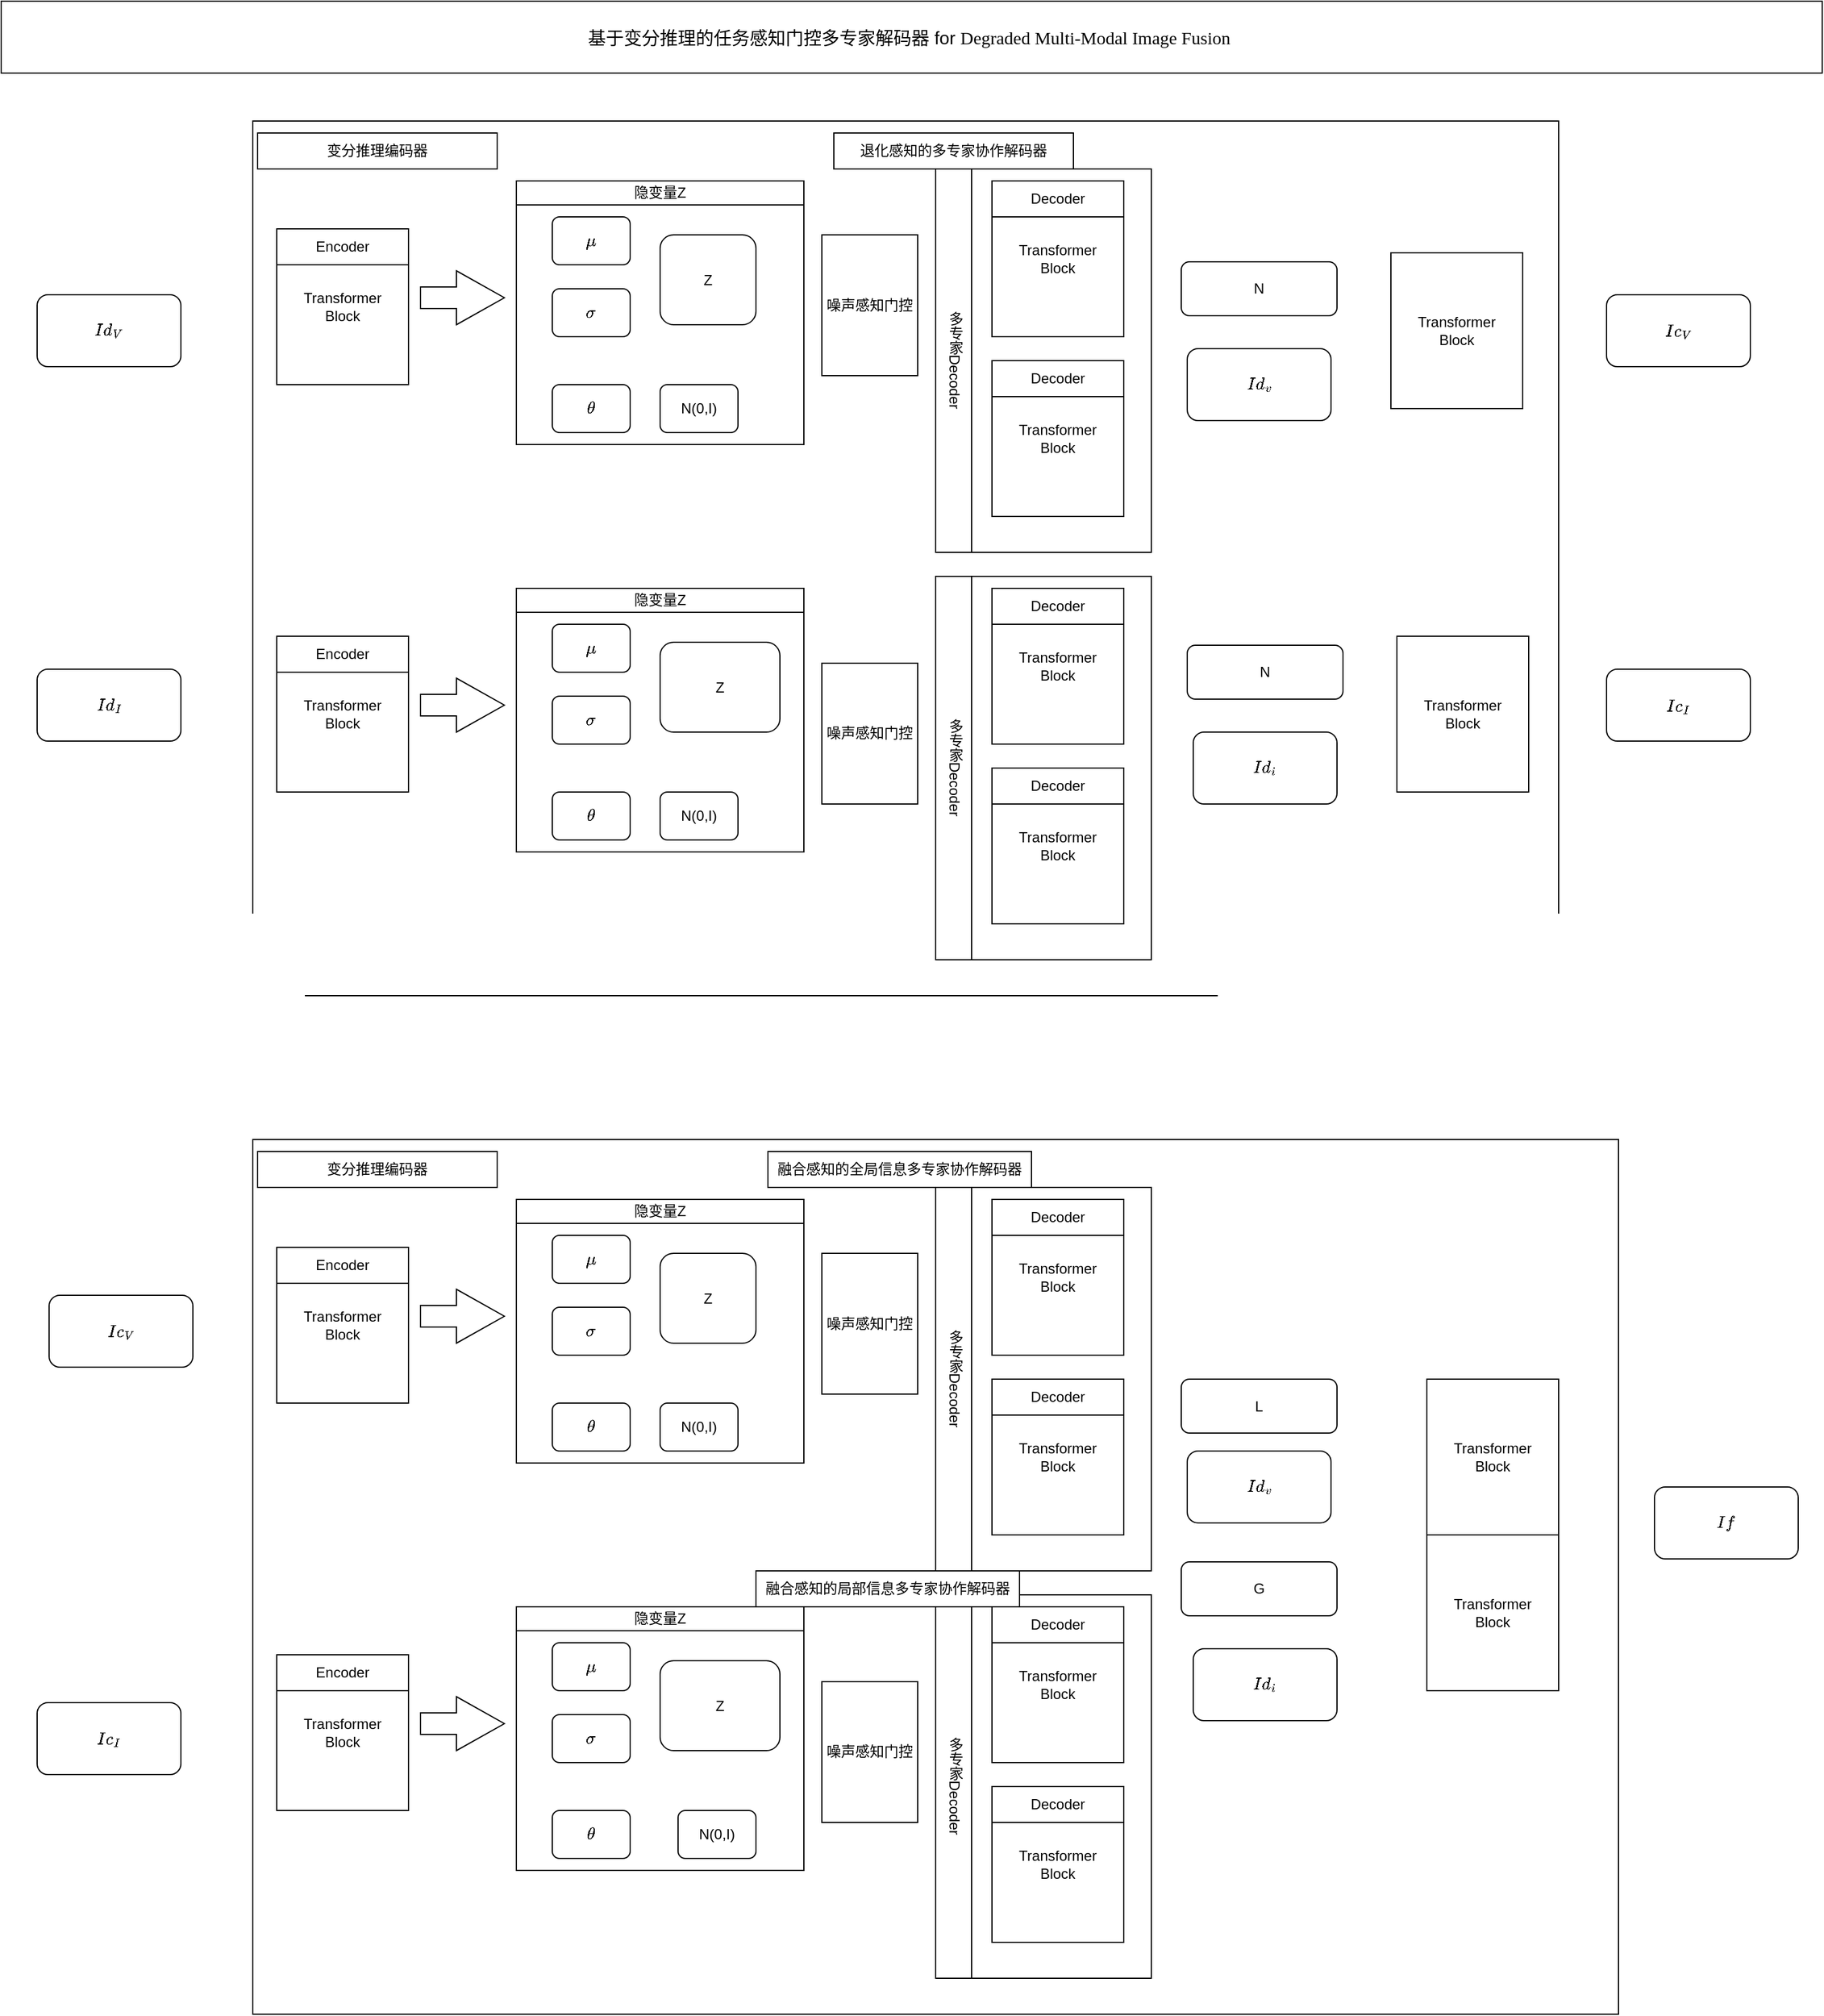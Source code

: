 <mxfile version="28.1.1">
  <diagram name="第 1 页" id="RGmQroDqB4q25eG4RAZ-">
    <mxGraphModel dx="1678" dy="2043" grid="1" gridSize="10" guides="1" tooltips="1" connect="1" arrows="1" fold="1" page="1" pageScale="1" pageWidth="827" pageHeight="1169" math="1" shadow="0">
      <root>
        <mxCell id="0" />
        <mxCell id="1" parent="0" />
        <mxCell id="-YEli1nWcmMKRqae06TI-6" value="$$Id_V$$" style="rounded=1;whiteSpace=wrap;html=1;" vertex="1" parent="1">
          <mxGeometry x="30" y="145" width="120" height="60" as="geometry" />
        </mxCell>
        <mxCell id="-YEli1nWcmMKRqae06TI-7" value="$$Id_I$$" style="rounded=1;whiteSpace=wrap;html=1;" vertex="1" parent="1">
          <mxGeometry x="30" y="457.5" width="120" height="60" as="geometry" />
        </mxCell>
        <mxCell id="-YEli1nWcmMKRqae06TI-8" value="" style="rounded=0;whiteSpace=wrap;html=1;" vertex="1" parent="1">
          <mxGeometry x="210" width="1090" height="730" as="geometry" />
        </mxCell>
        <mxCell id="-YEli1nWcmMKRqae06TI-9" value="退化感知的多专家协作解码器" style="rounded=0;whiteSpace=wrap;html=1;" vertex="1" parent="1">
          <mxGeometry x="695" y="10" width="200" height="30" as="geometry" />
        </mxCell>
        <mxCell id="-YEli1nWcmMKRqae06TI-10" value="Transformer&lt;br&gt;Block" style="rounded=0;whiteSpace=wrap;html=1;" vertex="1" parent="1">
          <mxGeometry x="230" y="90" width="110" height="130" as="geometry" />
        </mxCell>
        <mxCell id="-YEli1nWcmMKRqae06TI-11" value="Encoder" style="rounded=0;whiteSpace=wrap;html=1;" vertex="1" parent="1">
          <mxGeometry x="230" y="90" width="110" height="30" as="geometry" />
        </mxCell>
        <mxCell id="-YEli1nWcmMKRqae06TI-29" value="" style="rounded=0;whiteSpace=wrap;html=1;" vertex="1" parent="1">
          <mxGeometry x="430" y="50" width="240" height="220" as="geometry" />
        </mxCell>
        <mxCell id="-YEli1nWcmMKRqae06TI-14" value="Z" style="rounded=1;whiteSpace=wrap;html=1;" vertex="1" parent="1">
          <mxGeometry x="550" y="95" width="80" height="75" as="geometry" />
        </mxCell>
        <mxCell id="-YEli1nWcmMKRqae06TI-15" value="$$\mu$$" style="rounded=1;whiteSpace=wrap;html=1;" vertex="1" parent="1">
          <mxGeometry x="460" y="80" width="65" height="40" as="geometry" />
        </mxCell>
        <mxCell id="-YEli1nWcmMKRqae06TI-16" value="$$\sigma$$" style="rounded=1;whiteSpace=wrap;html=1;" vertex="1" parent="1">
          <mxGeometry x="460" y="140" width="65" height="40" as="geometry" />
        </mxCell>
        <mxCell id="-YEli1nWcmMKRqae06TI-18" value="N(0,I)" style="rounded=1;whiteSpace=wrap;html=1;" vertex="1" parent="1">
          <mxGeometry x="550" y="220" width="65" height="40" as="geometry" />
        </mxCell>
        <mxCell id="-YEli1nWcmMKRqae06TI-37" value="" style="rounded=0;whiteSpace=wrap;html=1;" vertex="1" parent="1">
          <mxGeometry x="780" y="40" width="180" height="320" as="geometry" />
        </mxCell>
        <mxCell id="-YEli1nWcmMKRqae06TI-23" value="Transformer&lt;br&gt;Block" style="rounded=0;whiteSpace=wrap;html=1;" vertex="1" parent="1">
          <mxGeometry x="827" y="50" width="110" height="130" as="geometry" />
        </mxCell>
        <mxCell id="-YEli1nWcmMKRqae06TI-24" value="Decoder" style="rounded=0;whiteSpace=wrap;html=1;" vertex="1" parent="1">
          <mxGeometry x="827" y="50" width="110" height="30" as="geometry" />
        </mxCell>
        <mxCell id="-YEli1nWcmMKRqae06TI-25" value="Transformer&lt;br&gt;Block" style="rounded=0;whiteSpace=wrap;html=1;" vertex="1" parent="1">
          <mxGeometry x="827" y="200" width="110" height="130" as="geometry" />
        </mxCell>
        <mxCell id="-YEli1nWcmMKRqae06TI-26" value="Decoder" style="rounded=0;whiteSpace=wrap;html=1;" vertex="1" parent="1">
          <mxGeometry x="827" y="200" width="110" height="30" as="geometry" />
        </mxCell>
        <mxCell id="-YEli1nWcmMKRqae06TI-27" value="$$\theta$$" style="rounded=1;whiteSpace=wrap;html=1;" vertex="1" parent="1">
          <mxGeometry x="460" y="220" width="65" height="40" as="geometry" />
        </mxCell>
        <mxCell id="-YEli1nWcmMKRqae06TI-30" value="隐变量Z" style="rounded=0;whiteSpace=wrap;html=1;" vertex="1" parent="1">
          <mxGeometry x="430" y="50" width="240" height="20" as="geometry" />
        </mxCell>
        <mxCell id="-YEli1nWcmMKRqae06TI-32" value="" style="html=1;shadow=0;dashed=0;align=center;verticalAlign=middle;shape=mxgraph.arrows2.arrow;dy=0.6;dx=40;notch=0;" vertex="1" parent="1">
          <mxGeometry x="350" y="125" width="70" height="45" as="geometry" />
        </mxCell>
        <mxCell id="-YEli1nWcmMKRqae06TI-38" value="多专家Decoder" style="rounded=0;whiteSpace=wrap;html=1;textDirection=vertical-lr;" vertex="1" parent="1">
          <mxGeometry x="780" y="40" width="30" height="320" as="geometry" />
        </mxCell>
        <mxCell id="-YEli1nWcmMKRqae06TI-54" value="Transformer&lt;br&gt;Block" style="rounded=0;whiteSpace=wrap;html=1;" vertex="1" parent="1">
          <mxGeometry x="230" y="430" width="110" height="130" as="geometry" />
        </mxCell>
        <mxCell id="-YEli1nWcmMKRqae06TI-55" value="Encoder" style="rounded=0;whiteSpace=wrap;html=1;" vertex="1" parent="1">
          <mxGeometry x="230" y="430" width="110" height="30" as="geometry" />
        </mxCell>
        <mxCell id="-YEli1nWcmMKRqae06TI-56" value="" style="rounded=0;whiteSpace=wrap;html=1;" vertex="1" parent="1">
          <mxGeometry x="430" y="390" width="240" height="220" as="geometry" />
        </mxCell>
        <mxCell id="-YEli1nWcmMKRqae06TI-57" value="Z" style="rounded=1;whiteSpace=wrap;html=1;" vertex="1" parent="1">
          <mxGeometry x="550" y="435" width="100" height="75" as="geometry" />
        </mxCell>
        <mxCell id="-YEli1nWcmMKRqae06TI-58" value="$$\mu$$" style="rounded=1;whiteSpace=wrap;html=1;" vertex="1" parent="1">
          <mxGeometry x="460" y="420" width="65" height="40" as="geometry" />
        </mxCell>
        <mxCell id="-YEli1nWcmMKRqae06TI-59" value="$$\sigma$$" style="rounded=1;whiteSpace=wrap;html=1;" vertex="1" parent="1">
          <mxGeometry x="460" y="480" width="65" height="40" as="geometry" />
        </mxCell>
        <mxCell id="-YEli1nWcmMKRqae06TI-60" value="N(0,I)" style="rounded=1;whiteSpace=wrap;html=1;" vertex="1" parent="1">
          <mxGeometry x="550" y="560" width="65" height="40" as="geometry" />
        </mxCell>
        <mxCell id="-YEli1nWcmMKRqae06TI-61" value="" style="rounded=0;whiteSpace=wrap;html=1;" vertex="1" parent="1">
          <mxGeometry x="780" y="380" width="180" height="320" as="geometry" />
        </mxCell>
        <mxCell id="-YEli1nWcmMKRqae06TI-62" value="Transformer&lt;br&gt;Block" style="rounded=0;whiteSpace=wrap;html=1;" vertex="1" parent="1">
          <mxGeometry x="827" y="390" width="110" height="130" as="geometry" />
        </mxCell>
        <mxCell id="-YEli1nWcmMKRqae06TI-63" value="Decoder" style="rounded=0;whiteSpace=wrap;html=1;" vertex="1" parent="1">
          <mxGeometry x="827" y="390" width="110" height="30" as="geometry" />
        </mxCell>
        <mxCell id="-YEli1nWcmMKRqae06TI-64" value="Transformer&lt;br&gt;Block" style="rounded=0;whiteSpace=wrap;html=1;" vertex="1" parent="1">
          <mxGeometry x="827" y="540" width="110" height="130" as="geometry" />
        </mxCell>
        <mxCell id="-YEli1nWcmMKRqae06TI-65" value="Decoder" style="rounded=0;whiteSpace=wrap;html=1;" vertex="1" parent="1">
          <mxGeometry x="827" y="540" width="110" height="30" as="geometry" />
        </mxCell>
        <mxCell id="-YEli1nWcmMKRqae06TI-66" value="$$\theta$$" style="rounded=1;whiteSpace=wrap;html=1;" vertex="1" parent="1">
          <mxGeometry x="460" y="560" width="65" height="40" as="geometry" />
        </mxCell>
        <mxCell id="-YEli1nWcmMKRqae06TI-67" value="隐变量Z" style="rounded=0;whiteSpace=wrap;html=1;" vertex="1" parent="1">
          <mxGeometry x="430" y="390" width="240" height="20" as="geometry" />
        </mxCell>
        <mxCell id="-YEli1nWcmMKRqae06TI-68" value="" style="html=1;shadow=0;dashed=0;align=center;verticalAlign=middle;shape=mxgraph.arrows2.arrow;dy=0.6;dx=40;notch=0;" vertex="1" parent="1">
          <mxGeometry x="350" y="465" width="70" height="45" as="geometry" />
        </mxCell>
        <mxCell id="-YEli1nWcmMKRqae06TI-70" value="多专家Decoder" style="rounded=0;whiteSpace=wrap;html=1;textDirection=vertical-lr;" vertex="1" parent="1">
          <mxGeometry x="780" y="380" width="30" height="320" as="geometry" />
        </mxCell>
        <mxCell id="-YEli1nWcmMKRqae06TI-71" value="N" style="rounded=1;whiteSpace=wrap;html=1;" vertex="1" parent="1">
          <mxGeometry x="985" y="117.5" width="130" height="45" as="geometry" />
        </mxCell>
        <mxCell id="-YEli1nWcmMKRqae06TI-72" value="$$Id_v$$" style="rounded=1;whiteSpace=wrap;html=1;" vertex="1" parent="1">
          <mxGeometry x="990" y="190" width="120" height="60" as="geometry" />
        </mxCell>
        <mxCell id="-YEli1nWcmMKRqae06TI-73" value="Transformer&lt;br&gt;Block" style="rounded=0;whiteSpace=wrap;html=1;" vertex="1" parent="1">
          <mxGeometry x="1160" y="110" width="110" height="130" as="geometry" />
        </mxCell>
        <mxCell id="-YEli1nWcmMKRqae06TI-75" value="N" style="rounded=1;whiteSpace=wrap;html=1;" vertex="1" parent="1">
          <mxGeometry x="990" y="437.5" width="130" height="45" as="geometry" />
        </mxCell>
        <mxCell id="-YEli1nWcmMKRqae06TI-76" value="$$Id_i$$" style="rounded=1;whiteSpace=wrap;html=1;" vertex="1" parent="1">
          <mxGeometry x="995" y="510" width="120" height="60" as="geometry" />
        </mxCell>
        <mxCell id="-YEli1nWcmMKRqae06TI-77" value="Transformer&lt;br&gt;Block" style="rounded=0;whiteSpace=wrap;html=1;" vertex="1" parent="1">
          <mxGeometry x="1165" y="430" width="110" height="130" as="geometry" />
        </mxCell>
        <mxCell id="-YEli1nWcmMKRqae06TI-78" value="$$Ic_V$$" style="rounded=1;whiteSpace=wrap;html=1;" vertex="1" parent="1">
          <mxGeometry x="1340" y="145" width="120" height="60" as="geometry" />
        </mxCell>
        <mxCell id="-YEli1nWcmMKRqae06TI-79" value="$$Ic_I$$" style="rounded=1;whiteSpace=wrap;html=1;" vertex="1" parent="1">
          <mxGeometry x="1340" y="457.5" width="120" height="60" as="geometry" />
        </mxCell>
        <mxCell id="-YEli1nWcmMKRqae06TI-80" value="噪声感知门控" style="rounded=0;whiteSpace=wrap;html=1;" vertex="1" parent="1">
          <mxGeometry x="685" y="95" width="80" height="117.5" as="geometry" />
        </mxCell>
        <mxCell id="-YEli1nWcmMKRqae06TI-81" value="噪声感知门控" style="rounded=0;whiteSpace=wrap;html=1;" vertex="1" parent="1">
          <mxGeometry x="685" y="452.5" width="80" height="117.5" as="geometry" />
        </mxCell>
        <mxCell id="-YEli1nWcmMKRqae06TI-85" value="&lt;font style=&quot;font-size: 15px;&quot;&gt;基于变分推理的任务感知门控多专家解码器 for&amp;nbsp;&lt;span style=&quot;font-family: NimbusRomNo9L-Medi; background-color: transparent; color: light-dark(rgb(0, 0, 0), rgb(255, 255, 255));&quot;&gt;Degraded Multi-Modal Image Fusion&lt;/span&gt;&lt;span style=&quot;background-color: transparent; color: light-dark(rgb(0, 0, 0), rgb(255, 255, 255));&quot;&gt;&amp;nbsp;&lt;/span&gt;&lt;/font&gt;" style="rounded=0;whiteSpace=wrap;html=1;" vertex="1" parent="1">
          <mxGeometry y="-100" width="1520" height="60" as="geometry" />
        </mxCell>
        <mxCell id="-YEli1nWcmMKRqae06TI-86" value="变分推理编码器" style="rounded=0;whiteSpace=wrap;html=1;" vertex="1" parent="1">
          <mxGeometry x="214" y="10" width="200" height="30" as="geometry" />
        </mxCell>
        <mxCell id="-YEli1nWcmMKRqae06TI-89" value="" style="rounded=0;whiteSpace=wrap;html=1;" vertex="1" parent="1">
          <mxGeometry x="210" y="850" width="1140" height="730" as="geometry" />
        </mxCell>
        <mxCell id="-YEli1nWcmMKRqae06TI-91" value="Transformer&lt;br&gt;Block" style="rounded=0;whiteSpace=wrap;html=1;" vertex="1" parent="1">
          <mxGeometry x="230" y="940" width="110" height="130" as="geometry" />
        </mxCell>
        <mxCell id="-YEli1nWcmMKRqae06TI-92" value="Encoder" style="rounded=0;whiteSpace=wrap;html=1;" vertex="1" parent="1">
          <mxGeometry x="230" y="940" width="110" height="30" as="geometry" />
        </mxCell>
        <mxCell id="-YEli1nWcmMKRqae06TI-93" value="" style="rounded=0;whiteSpace=wrap;html=1;" vertex="1" parent="1">
          <mxGeometry x="430" y="900" width="240" height="220" as="geometry" />
        </mxCell>
        <mxCell id="-YEli1nWcmMKRqae06TI-94" value="Z" style="rounded=1;whiteSpace=wrap;html=1;" vertex="1" parent="1">
          <mxGeometry x="550" y="945" width="80" height="75" as="geometry" />
        </mxCell>
        <mxCell id="-YEli1nWcmMKRqae06TI-95" value="$$\mu$$" style="rounded=1;whiteSpace=wrap;html=1;" vertex="1" parent="1">
          <mxGeometry x="460" y="930" width="65" height="40" as="geometry" />
        </mxCell>
        <mxCell id="-YEli1nWcmMKRqae06TI-96" value="$$\sigma$$" style="rounded=1;whiteSpace=wrap;html=1;" vertex="1" parent="1">
          <mxGeometry x="460" y="990" width="65" height="40" as="geometry" />
        </mxCell>
        <mxCell id="-YEli1nWcmMKRqae06TI-97" value="N(0,I)" style="rounded=1;whiteSpace=wrap;html=1;" vertex="1" parent="1">
          <mxGeometry x="550" y="1070" width="65" height="40" as="geometry" />
        </mxCell>
        <mxCell id="-YEli1nWcmMKRqae06TI-98" value="" style="rounded=0;whiteSpace=wrap;html=1;" vertex="1" parent="1">
          <mxGeometry x="780" y="890" width="180" height="320" as="geometry" />
        </mxCell>
        <mxCell id="-YEli1nWcmMKRqae06TI-99" value="Transformer&lt;br&gt;Block" style="rounded=0;whiteSpace=wrap;html=1;" vertex="1" parent="1">
          <mxGeometry x="827" y="900" width="110" height="130" as="geometry" />
        </mxCell>
        <mxCell id="-YEli1nWcmMKRqae06TI-100" value="Decoder" style="rounded=0;whiteSpace=wrap;html=1;" vertex="1" parent="1">
          <mxGeometry x="827" y="900" width="110" height="30" as="geometry" />
        </mxCell>
        <mxCell id="-YEli1nWcmMKRqae06TI-101" value="Transformer&lt;br&gt;Block" style="rounded=0;whiteSpace=wrap;html=1;" vertex="1" parent="1">
          <mxGeometry x="827" y="1050" width="110" height="130" as="geometry" />
        </mxCell>
        <mxCell id="-YEli1nWcmMKRqae06TI-102" value="Decoder" style="rounded=0;whiteSpace=wrap;html=1;" vertex="1" parent="1">
          <mxGeometry x="827" y="1050" width="110" height="30" as="geometry" />
        </mxCell>
        <mxCell id="-YEli1nWcmMKRqae06TI-103" value="$$\theta$$" style="rounded=1;whiteSpace=wrap;html=1;" vertex="1" parent="1">
          <mxGeometry x="460" y="1070" width="65" height="40" as="geometry" />
        </mxCell>
        <mxCell id="-YEli1nWcmMKRqae06TI-104" value="隐变量Z" style="rounded=0;whiteSpace=wrap;html=1;" vertex="1" parent="1">
          <mxGeometry x="430" y="900" width="240" height="20" as="geometry" />
        </mxCell>
        <mxCell id="-YEli1nWcmMKRqae06TI-105" value="" style="html=1;shadow=0;dashed=0;align=center;verticalAlign=middle;shape=mxgraph.arrows2.arrow;dy=0.6;dx=40;notch=0;" vertex="1" parent="1">
          <mxGeometry x="350" y="975" width="70" height="45" as="geometry" />
        </mxCell>
        <mxCell id="-YEli1nWcmMKRqae06TI-106" value="多专家Decoder" style="rounded=0;whiteSpace=wrap;html=1;textDirection=vertical-lr;" vertex="1" parent="1">
          <mxGeometry x="780" y="890" width="30" height="320" as="geometry" />
        </mxCell>
        <mxCell id="-YEli1nWcmMKRqae06TI-107" value="Transformer&lt;br&gt;Block" style="rounded=0;whiteSpace=wrap;html=1;" vertex="1" parent="1">
          <mxGeometry x="230" y="1280" width="110" height="130" as="geometry" />
        </mxCell>
        <mxCell id="-YEli1nWcmMKRqae06TI-108" value="Encoder" style="rounded=0;whiteSpace=wrap;html=1;" vertex="1" parent="1">
          <mxGeometry x="230" y="1280" width="110" height="30" as="geometry" />
        </mxCell>
        <mxCell id="-YEli1nWcmMKRqae06TI-109" value="" style="rounded=0;whiteSpace=wrap;html=1;" vertex="1" parent="1">
          <mxGeometry x="430" y="1240" width="240" height="220" as="geometry" />
        </mxCell>
        <mxCell id="-YEli1nWcmMKRqae06TI-110" value="Z" style="rounded=1;whiteSpace=wrap;html=1;" vertex="1" parent="1">
          <mxGeometry x="550" y="1285" width="100" height="75" as="geometry" />
        </mxCell>
        <mxCell id="-YEli1nWcmMKRqae06TI-111" value="$$\mu$$" style="rounded=1;whiteSpace=wrap;html=1;" vertex="1" parent="1">
          <mxGeometry x="460" y="1270" width="65" height="40" as="geometry" />
        </mxCell>
        <mxCell id="-YEli1nWcmMKRqae06TI-112" value="$$\sigma$$" style="rounded=1;whiteSpace=wrap;html=1;" vertex="1" parent="1">
          <mxGeometry x="460" y="1330" width="65" height="40" as="geometry" />
        </mxCell>
        <mxCell id="-YEli1nWcmMKRqae06TI-113" value="N(0,I)" style="rounded=1;whiteSpace=wrap;html=1;" vertex="1" parent="1">
          <mxGeometry x="565" y="1410" width="65" height="40" as="geometry" />
        </mxCell>
        <mxCell id="-YEli1nWcmMKRqae06TI-114" value="" style="rounded=0;whiteSpace=wrap;html=1;" vertex="1" parent="1">
          <mxGeometry x="780" y="1230" width="180" height="320" as="geometry" />
        </mxCell>
        <mxCell id="-YEli1nWcmMKRqae06TI-115" value="Transformer&lt;br&gt;Block" style="rounded=0;whiteSpace=wrap;html=1;" vertex="1" parent="1">
          <mxGeometry x="827" y="1240" width="110" height="130" as="geometry" />
        </mxCell>
        <mxCell id="-YEli1nWcmMKRqae06TI-116" value="Decoder" style="rounded=0;whiteSpace=wrap;html=1;" vertex="1" parent="1">
          <mxGeometry x="827" y="1240" width="110" height="30" as="geometry" />
        </mxCell>
        <mxCell id="-YEli1nWcmMKRqae06TI-117" value="Transformer&lt;br&gt;Block" style="rounded=0;whiteSpace=wrap;html=1;" vertex="1" parent="1">
          <mxGeometry x="827" y="1390" width="110" height="130" as="geometry" />
        </mxCell>
        <mxCell id="-YEli1nWcmMKRqae06TI-118" value="Decoder" style="rounded=0;whiteSpace=wrap;html=1;" vertex="1" parent="1">
          <mxGeometry x="827" y="1390" width="110" height="30" as="geometry" />
        </mxCell>
        <mxCell id="-YEli1nWcmMKRqae06TI-119" value="$$\theta$$" style="rounded=1;whiteSpace=wrap;html=1;" vertex="1" parent="1">
          <mxGeometry x="460" y="1410" width="65" height="40" as="geometry" />
        </mxCell>
        <mxCell id="-YEli1nWcmMKRqae06TI-120" value="隐变量Z" style="rounded=0;whiteSpace=wrap;html=1;" vertex="1" parent="1">
          <mxGeometry x="430" y="1240" width="240" height="20" as="geometry" />
        </mxCell>
        <mxCell id="-YEli1nWcmMKRqae06TI-121" value="" style="html=1;shadow=0;dashed=0;align=center;verticalAlign=middle;shape=mxgraph.arrows2.arrow;dy=0.6;dx=40;notch=0;" vertex="1" parent="1">
          <mxGeometry x="350" y="1315" width="70" height="45" as="geometry" />
        </mxCell>
        <mxCell id="-YEli1nWcmMKRqae06TI-122" value="多专家Decoder" style="rounded=0;whiteSpace=wrap;html=1;textDirection=vertical-lr;" vertex="1" parent="1">
          <mxGeometry x="780" y="1230" width="30" height="320" as="geometry" />
        </mxCell>
        <mxCell id="-YEli1nWcmMKRqae06TI-123" value="L" style="rounded=1;whiteSpace=wrap;html=1;" vertex="1" parent="1">
          <mxGeometry x="985" y="1050" width="130" height="45" as="geometry" />
        </mxCell>
        <mxCell id="-YEli1nWcmMKRqae06TI-124" value="$$Id_v$$" style="rounded=1;whiteSpace=wrap;html=1;" vertex="1" parent="1">
          <mxGeometry x="990" y="1110" width="120" height="60" as="geometry" />
        </mxCell>
        <mxCell id="-YEli1nWcmMKRqae06TI-125" value="Transformer&lt;br&gt;Block" style="rounded=0;whiteSpace=wrap;html=1;" vertex="1" parent="1">
          <mxGeometry x="1190" y="1180" width="110" height="130" as="geometry" />
        </mxCell>
        <mxCell id="-YEli1nWcmMKRqae06TI-126" value="G" style="rounded=1;whiteSpace=wrap;html=1;" vertex="1" parent="1">
          <mxGeometry x="985" y="1202.5" width="130" height="45" as="geometry" />
        </mxCell>
        <mxCell id="-YEli1nWcmMKRqae06TI-127" value="$$Id_i$$" style="rounded=1;whiteSpace=wrap;html=1;" vertex="1" parent="1">
          <mxGeometry x="995" y="1275" width="120" height="60" as="geometry" />
        </mxCell>
        <mxCell id="-YEli1nWcmMKRqae06TI-128" value="Transformer&lt;br&gt;Block" style="rounded=0;whiteSpace=wrap;html=1;" vertex="1" parent="1">
          <mxGeometry x="1190" y="1050" width="110" height="130" as="geometry" />
        </mxCell>
        <mxCell id="-YEli1nWcmMKRqae06TI-129" value="$$Ic_V$$" style="rounded=1;whiteSpace=wrap;html=1;" vertex="1" parent="1">
          <mxGeometry x="40" y="980" width="120" height="60" as="geometry" />
        </mxCell>
        <mxCell id="-YEli1nWcmMKRqae06TI-130" value="$$If$$" style="rounded=1;whiteSpace=wrap;html=1;" vertex="1" parent="1">
          <mxGeometry x="1380" y="1140" width="120" height="60" as="geometry" />
        </mxCell>
        <mxCell id="-YEli1nWcmMKRqae06TI-131" value="噪声感知门控" style="rounded=0;whiteSpace=wrap;html=1;" vertex="1" parent="1">
          <mxGeometry x="685" y="945" width="80" height="117.5" as="geometry" />
        </mxCell>
        <mxCell id="-YEli1nWcmMKRqae06TI-132" value="噪声感知门控" style="rounded=0;whiteSpace=wrap;html=1;" vertex="1" parent="1">
          <mxGeometry x="685" y="1302.5" width="80" height="117.5" as="geometry" />
        </mxCell>
        <mxCell id="-YEli1nWcmMKRqae06TI-133" value="变分推理编码器" style="rounded=0;whiteSpace=wrap;html=1;" vertex="1" parent="1">
          <mxGeometry x="214" y="860" width="200" height="30" as="geometry" />
        </mxCell>
        <mxCell id="-YEli1nWcmMKRqae06TI-134" value="$$Ic_I$$" style="rounded=1;whiteSpace=wrap;html=1;" vertex="1" parent="1">
          <mxGeometry x="30" y="1320" width="120" height="60" as="geometry" />
        </mxCell>
        <mxCell id="-YEli1nWcmMKRqae06TI-135" value="融合感知的全局信息多专家协作解码器" style="rounded=0;whiteSpace=wrap;html=1;" vertex="1" parent="1">
          <mxGeometry x="640" y="860" width="220" height="30" as="geometry" />
        </mxCell>
        <mxCell id="-YEli1nWcmMKRqae06TI-136" value="融合感知的局部信息多专家协作解码器" style="rounded=0;whiteSpace=wrap;html=1;" vertex="1" parent="1">
          <mxGeometry x="630" y="1210" width="220" height="30" as="geometry" />
        </mxCell>
      </root>
    </mxGraphModel>
  </diagram>
</mxfile>
